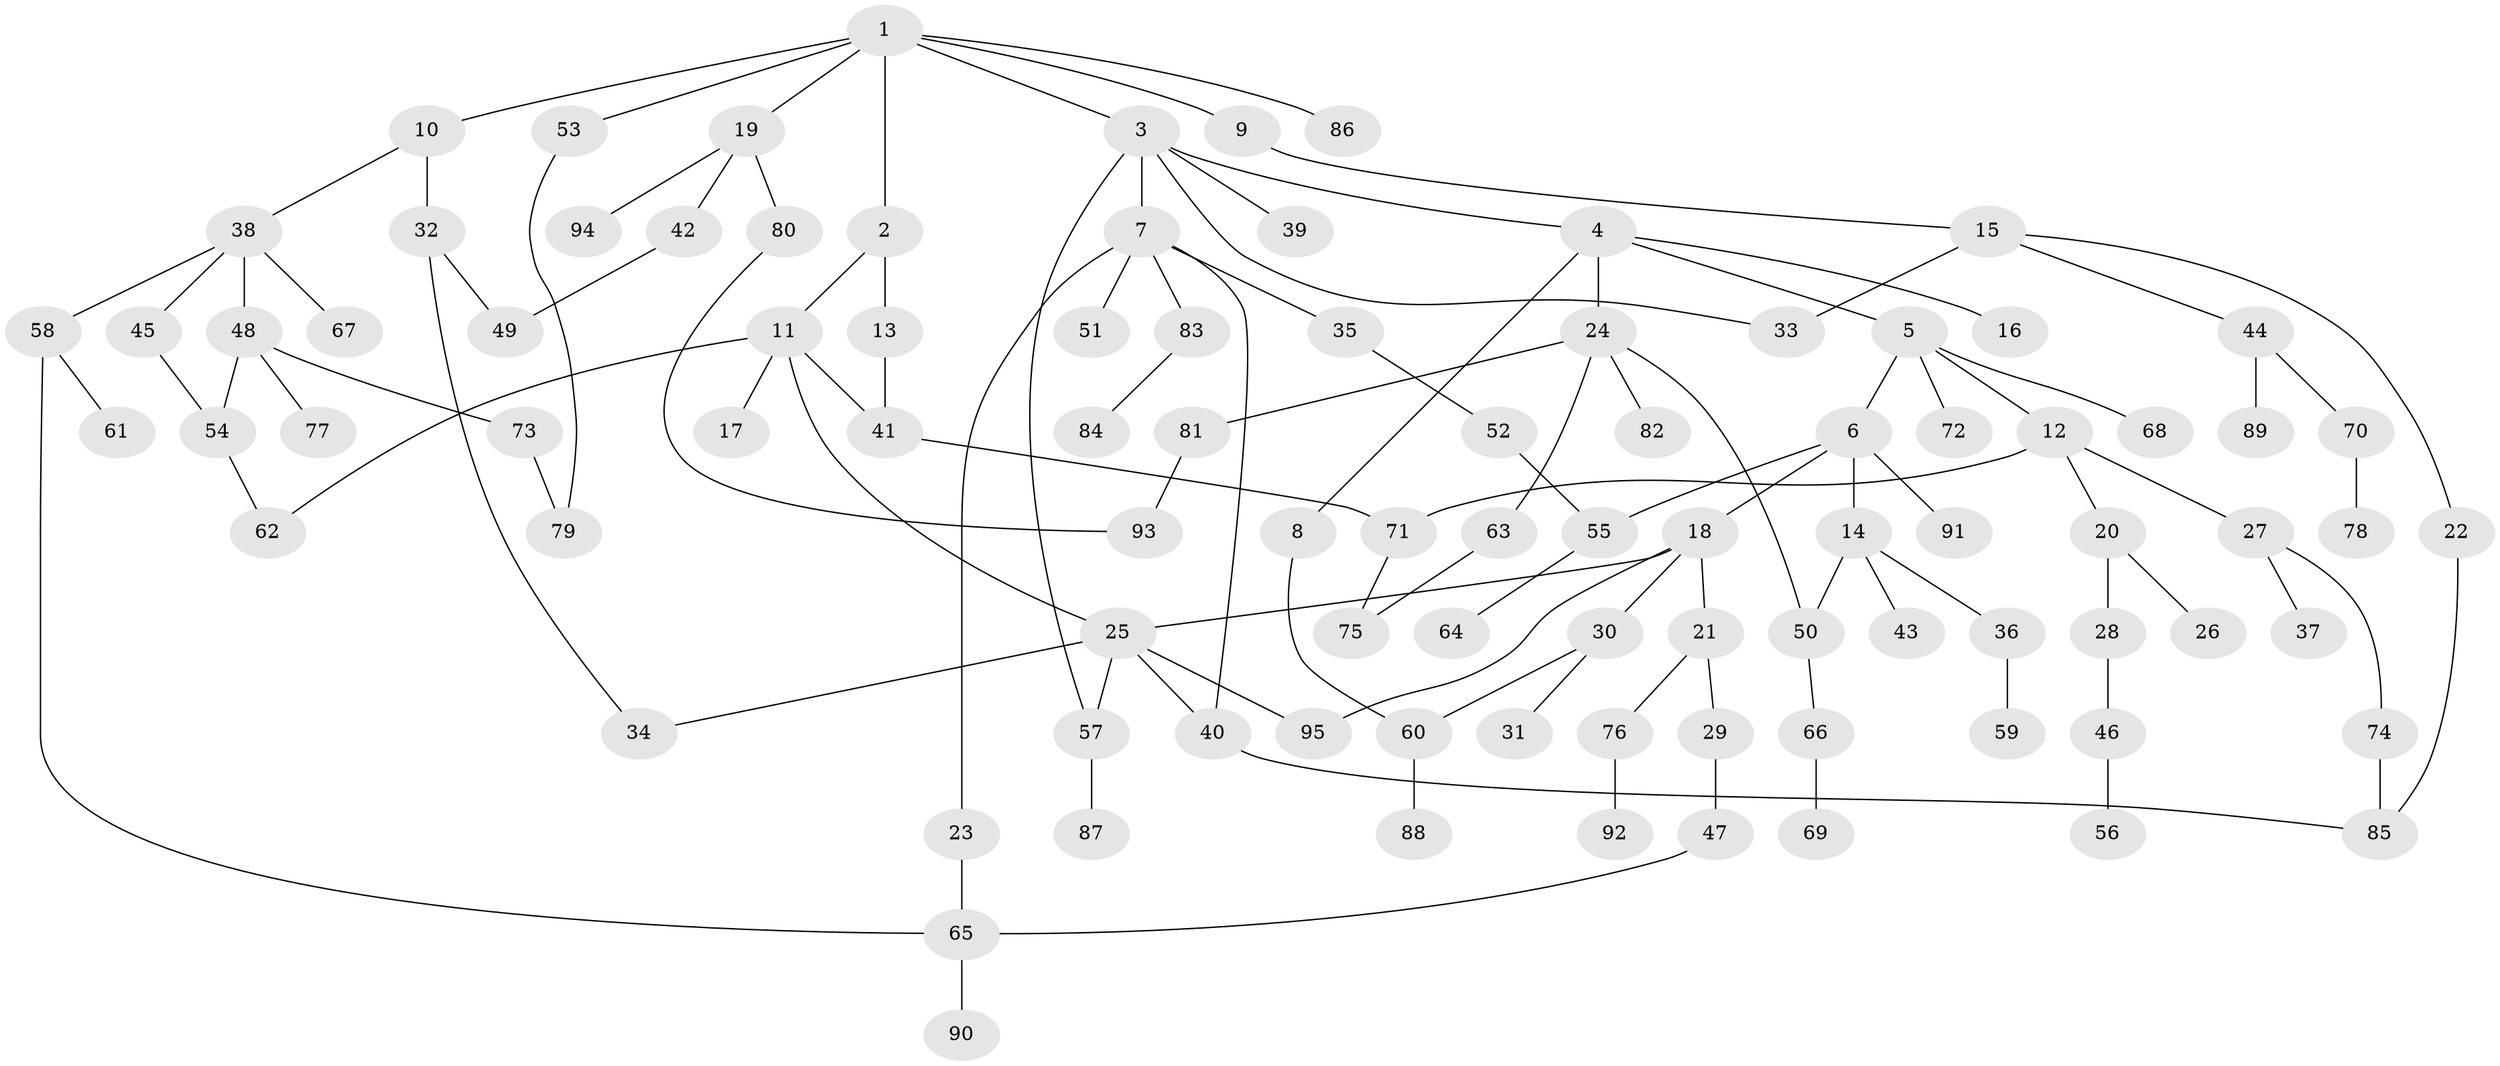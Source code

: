 // coarse degree distribution, {2: 0.3958333333333333, 4: 0.14583333333333334, 6: 0.041666666666666664, 3: 0.20833333333333334, 5: 0.0625, 1: 0.14583333333333334}
// Generated by graph-tools (version 1.1) at 2025/36/03/04/25 23:36:06]
// undirected, 95 vertices, 115 edges
graph export_dot {
  node [color=gray90,style=filled];
  1;
  2;
  3;
  4;
  5;
  6;
  7;
  8;
  9;
  10;
  11;
  12;
  13;
  14;
  15;
  16;
  17;
  18;
  19;
  20;
  21;
  22;
  23;
  24;
  25;
  26;
  27;
  28;
  29;
  30;
  31;
  32;
  33;
  34;
  35;
  36;
  37;
  38;
  39;
  40;
  41;
  42;
  43;
  44;
  45;
  46;
  47;
  48;
  49;
  50;
  51;
  52;
  53;
  54;
  55;
  56;
  57;
  58;
  59;
  60;
  61;
  62;
  63;
  64;
  65;
  66;
  67;
  68;
  69;
  70;
  71;
  72;
  73;
  74;
  75;
  76;
  77;
  78;
  79;
  80;
  81;
  82;
  83;
  84;
  85;
  86;
  87;
  88;
  89;
  90;
  91;
  92;
  93;
  94;
  95;
  1 -- 2;
  1 -- 3;
  1 -- 9;
  1 -- 10;
  1 -- 19;
  1 -- 53;
  1 -- 86;
  2 -- 11;
  2 -- 13;
  3 -- 4;
  3 -- 7;
  3 -- 33;
  3 -- 39;
  3 -- 57;
  4 -- 5;
  4 -- 8;
  4 -- 16;
  4 -- 24;
  5 -- 6;
  5 -- 12;
  5 -- 68;
  5 -- 72;
  6 -- 14;
  6 -- 18;
  6 -- 91;
  6 -- 55;
  7 -- 23;
  7 -- 35;
  7 -- 51;
  7 -- 83;
  7 -- 40;
  8 -- 60;
  9 -- 15;
  10 -- 32;
  10 -- 38;
  11 -- 17;
  11 -- 25;
  11 -- 41;
  11 -- 62;
  12 -- 20;
  12 -- 27;
  12 -- 71;
  13 -- 41;
  14 -- 36;
  14 -- 43;
  14 -- 50;
  15 -- 22;
  15 -- 44;
  15 -- 33;
  18 -- 21;
  18 -- 30;
  18 -- 95;
  18 -- 25;
  19 -- 42;
  19 -- 80;
  19 -- 94;
  20 -- 26;
  20 -- 28;
  21 -- 29;
  21 -- 76;
  22 -- 85;
  23 -- 65;
  24 -- 50;
  24 -- 63;
  24 -- 81;
  24 -- 82;
  25 -- 40;
  25 -- 57;
  25 -- 95;
  25 -- 34;
  27 -- 37;
  27 -- 74;
  28 -- 46;
  29 -- 47;
  30 -- 31;
  30 -- 60;
  32 -- 34;
  32 -- 49;
  35 -- 52;
  36 -- 59;
  38 -- 45;
  38 -- 48;
  38 -- 58;
  38 -- 67;
  40 -- 85;
  41 -- 71;
  42 -- 49;
  44 -- 70;
  44 -- 89;
  45 -- 54;
  46 -- 56;
  47 -- 65;
  48 -- 73;
  48 -- 77;
  48 -- 54;
  50 -- 66;
  52 -- 55;
  53 -- 79;
  54 -- 62;
  55 -- 64;
  57 -- 87;
  58 -- 61;
  58 -- 65;
  60 -- 88;
  63 -- 75;
  65 -- 90;
  66 -- 69;
  70 -- 78;
  71 -- 75;
  73 -- 79;
  74 -- 85;
  76 -- 92;
  80 -- 93;
  81 -- 93;
  83 -- 84;
}

